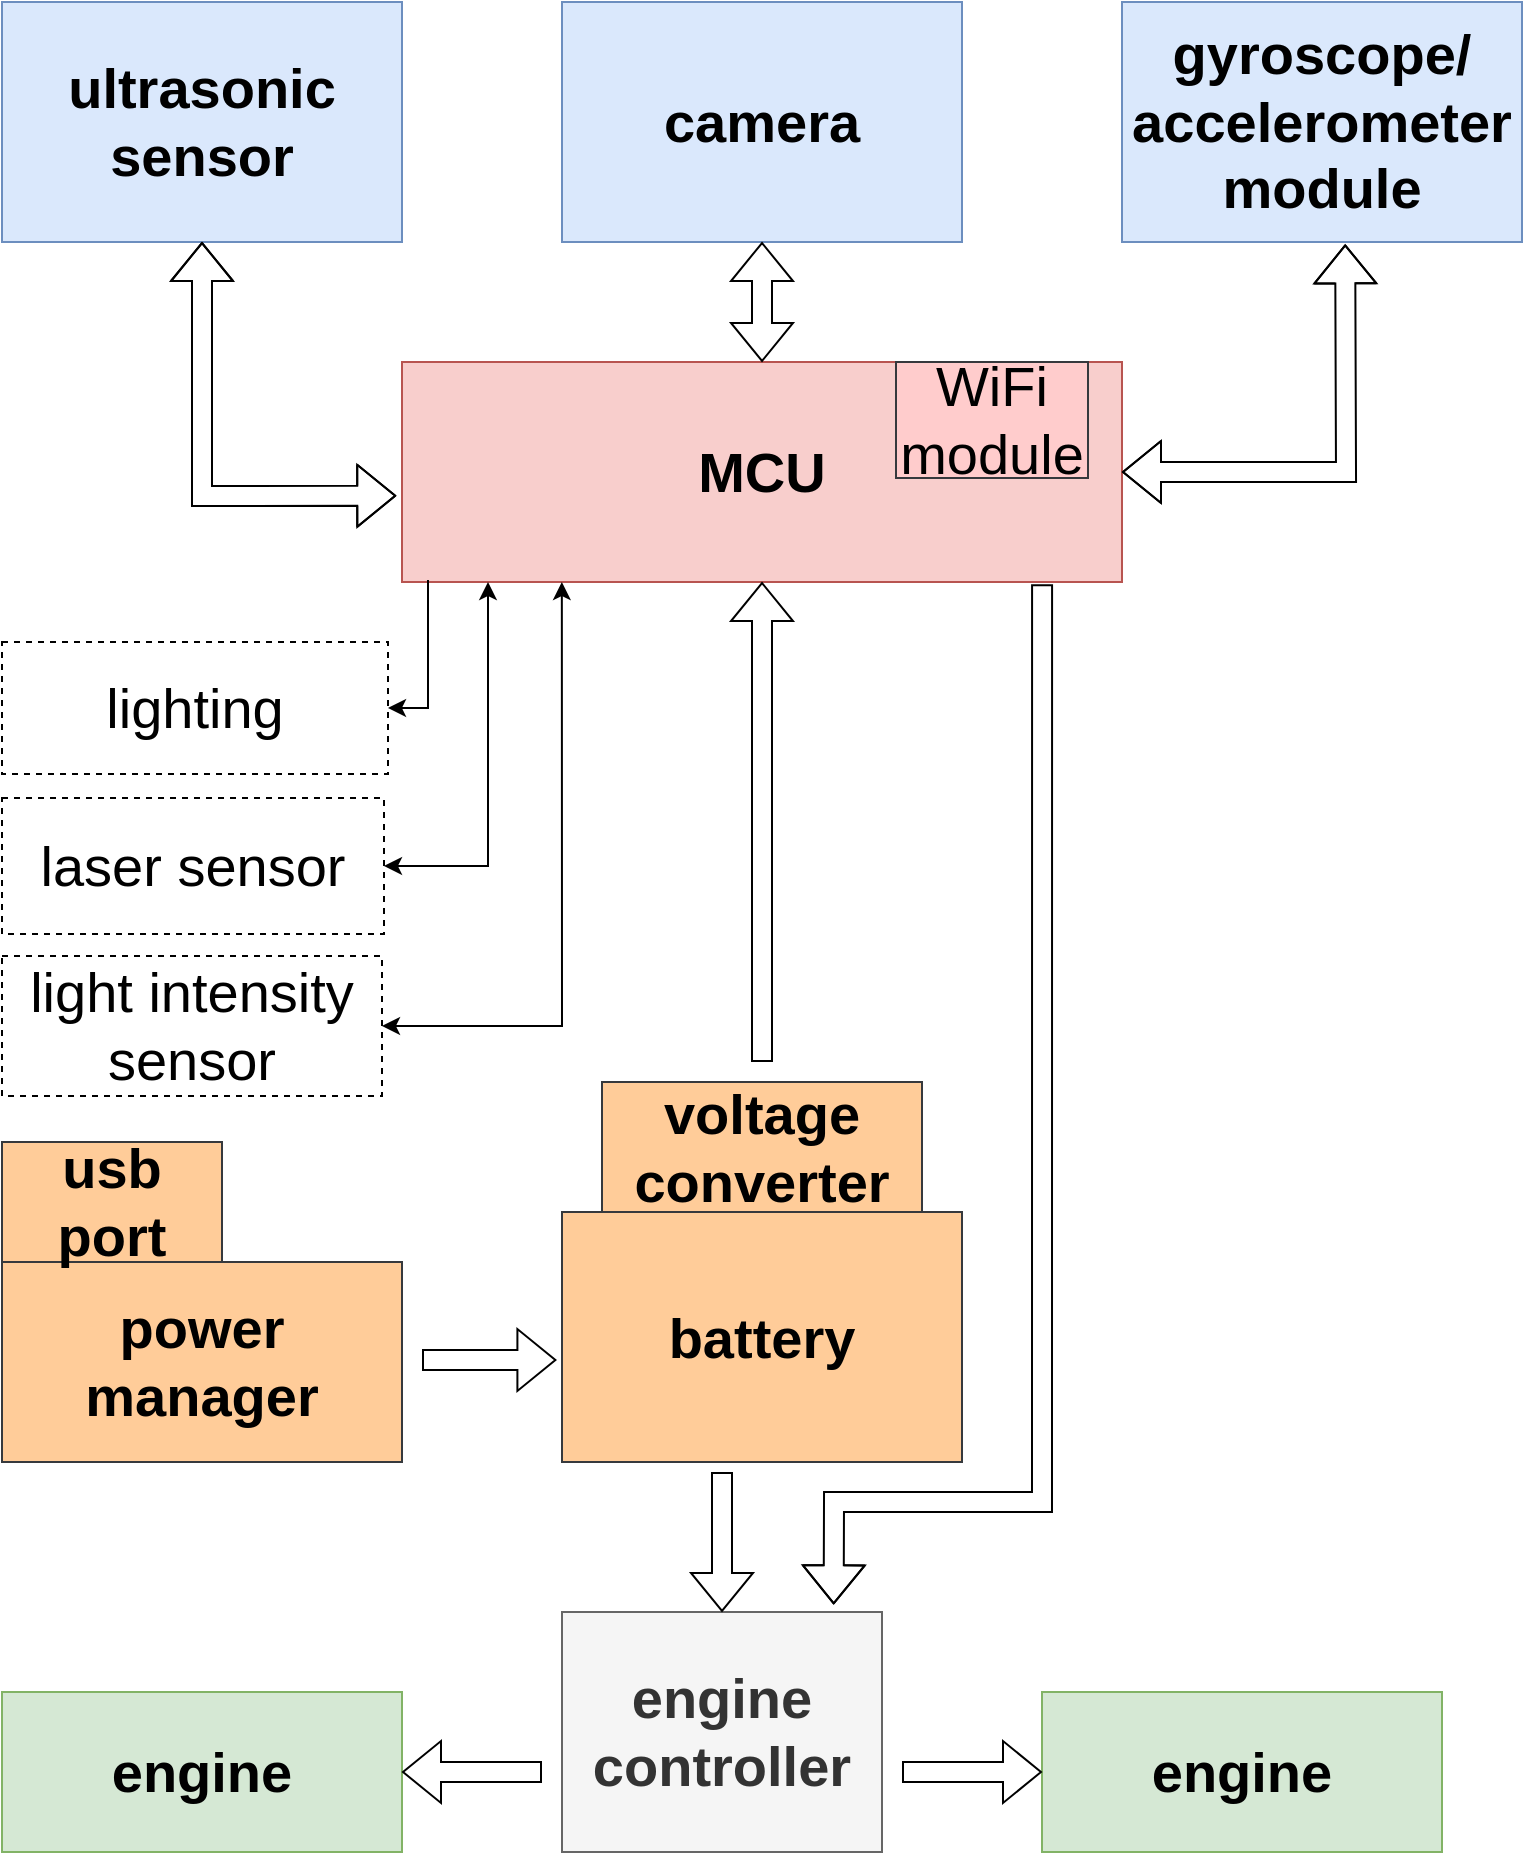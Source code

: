 <mxfile version="20.2.3" type="device"><diagram id="IMz69SLK2kaogaF4SCeo" name="Strona-1"><mxGraphModel dx="782" dy="585" grid="0" gridSize="10" guides="1" tooltips="1" connect="1" arrows="1" fold="1" page="1" pageScale="1" pageWidth="827" pageHeight="1169" background="none" math="0" shadow="0"><root><mxCell id="0"/><mxCell id="1" parent="0"/><mxCell id="QElrCCA6CswHDYeOLNxk-1" value="MCU" style="rounded=0;whiteSpace=wrap;html=1;fontStyle=1;fontSize=28;fillColor=#f8cecc;strokeColor=#b85450;" parent="1" vertex="1"><mxGeometry x="240" y="380" width="360" height="110" as="geometry"/></mxCell><mxCell id="QElrCCA6CswHDYeOLNxk-2" value="&lt;b&gt;camera&lt;/b&gt;" style="rounded=0;whiteSpace=wrap;html=1;fontSize=28;fillColor=#dae8fc;strokeColor=#6c8ebf;" parent="1" vertex="1"><mxGeometry x="320" y="200" width="200" height="120" as="geometry"/></mxCell><mxCell id="QElrCCA6CswHDYeOLNxk-7" value="&lt;b&gt;engine&lt;/b&gt;" style="rounded=0;whiteSpace=wrap;html=1;fontSize=28;fillColor=#d5e8d4;strokeColor=#82b366;" parent="1" vertex="1"><mxGeometry x="40" y="1045" width="200" height="80" as="geometry"/></mxCell><mxCell id="QElrCCA6CswHDYeOLNxk-8" value="&lt;b&gt;engine&lt;/b&gt;" style="rounded=0;whiteSpace=wrap;html=1;fontSize=28;fillColor=#d5e8d4;strokeColor=#82b366;" parent="1" vertex="1"><mxGeometry x="560" y="1045" width="200" height="80" as="geometry"/></mxCell><mxCell id="QElrCCA6CswHDYeOLNxk-9" value="&lt;span lang=&quot;en&quot; class=&quot;VIiyi&quot;&gt;&lt;b&gt;engine controller&lt;/b&gt;&lt;/span&gt;" style="rounded=0;whiteSpace=wrap;html=1;fontSize=28;fillColor=#f5f5f5;fontColor=#333333;strokeColor=#666666;" parent="1" vertex="1"><mxGeometry x="320" y="1005" width="160" height="120" as="geometry"/></mxCell><mxCell id="QElrCCA6CswHDYeOLNxk-10" value="&lt;span lang=&quot;en&quot; class=&quot;VIiyi&quot;&gt;&lt;b&gt;ultrasonic sensor&lt;/b&gt;&lt;/span&gt;" style="rounded=0;whiteSpace=wrap;html=1;fontSize=28;fillColor=#dae8fc;strokeColor=#6c8ebf;" parent="1" vertex="1"><mxGeometry x="40" y="200" width="200" height="120" as="geometry"/></mxCell><mxCell id="QElrCCA6CswHDYeOLNxk-11" value="&lt;span lang=&quot;en&quot; class=&quot;VIiyi&quot;&gt;&lt;b&gt;battery&lt;/b&gt;&lt;/span&gt;" style="rounded=0;whiteSpace=wrap;html=1;fontSize=28;fillColor=#ffcc99;strokeColor=#36393d;" parent="1" vertex="1"><mxGeometry x="320" y="805" width="200" height="125" as="geometry"/></mxCell><mxCell id="QElrCCA6CswHDYeOLNxk-12" value="&lt;span lang=&quot;en&quot; class=&quot;VIiyi&quot;&gt;&lt;b&gt;gyroscope/&lt;br&gt;&lt;/b&gt;&lt;/span&gt;&lt;span lang=&quot;en&quot; class=&quot;VIiyi&quot;&gt;&lt;b&gt;accelerometer&lt;br&gt;module&lt;/b&gt;&lt;br&gt;&lt;/span&gt;" style="rounded=0;whiteSpace=wrap;html=1;fontSize=28;fillColor=#dae8fc;strokeColor=#6c8ebf;" parent="1" vertex="1"><mxGeometry x="600" y="200" width="200" height="120" as="geometry"/></mxCell><mxCell id="QElrCCA6CswHDYeOLNxk-13" value="&lt;b&gt;power manager&lt;/b&gt;" style="rounded=0;whiteSpace=wrap;html=1;fontSize=28;fillColor=#ffcc99;strokeColor=#36393d;" parent="1" vertex="1"><mxGeometry x="40" y="830" width="200" height="100" as="geometry"/></mxCell><mxCell id="QElrCCA6CswHDYeOLNxk-14" value="&lt;b&gt;usb port&lt;/b&gt;" style="rounded=0;whiteSpace=wrap;html=1;fontSize=28;fillColor=#ffcc99;strokeColor=#36393d;" parent="1" vertex="1"><mxGeometry x="40" y="770" width="110" height="60" as="geometry"/></mxCell><mxCell id="QElrCCA6CswHDYeOLNxk-18" value="" style="shape=flexArrow;endArrow=classic;html=1;rounded=0;fontSize=28;entryX=-0.014;entryY=0.592;entryDx=0;entryDy=0;entryPerimeter=0;" parent="1" target="QElrCCA6CswHDYeOLNxk-11" edge="1"><mxGeometry width="50" height="50" relative="1" as="geometry"><mxPoint x="250" y="879" as="sourcePoint"/><mxPoint x="300" y="880" as="targetPoint"/></mxGeometry></mxCell><mxCell id="QElrCCA6CswHDYeOLNxk-19" value="" style="shape=flexArrow;endArrow=classic;html=1;rounded=0;fontSize=28;" parent="1" target="QElrCCA6CswHDYeOLNxk-9" edge="1"><mxGeometry width="50" height="50" relative="1" as="geometry"><mxPoint x="400" y="935" as="sourcePoint"/><mxPoint x="480" y="765" as="targetPoint"/></mxGeometry></mxCell><mxCell id="QElrCCA6CswHDYeOLNxk-20" value="" style="shape=flexArrow;endArrow=classic;html=1;rounded=0;fontSize=28;entryX=0;entryY=0.5;entryDx=0;entryDy=0;" parent="1" target="QElrCCA6CswHDYeOLNxk-8" edge="1"><mxGeometry width="50" height="50" relative="1" as="geometry"><mxPoint x="490" y="1085" as="sourcePoint"/><mxPoint x="480" y="765" as="targetPoint"/></mxGeometry></mxCell><mxCell id="QElrCCA6CswHDYeOLNxk-21" value="" style="shape=flexArrow;endArrow=classic;html=1;rounded=0;fontSize=28;entryX=1;entryY=0.5;entryDx=0;entryDy=0;" parent="1" target="QElrCCA6CswHDYeOLNxk-7" edge="1"><mxGeometry width="50" height="50" relative="1" as="geometry"><mxPoint x="310" y="1085" as="sourcePoint"/><mxPoint x="480" y="765" as="targetPoint"/></mxGeometry></mxCell><mxCell id="QElrCCA6CswHDYeOLNxk-23" value="" style="shape=flexArrow;endArrow=classic;html=1;rounded=0;fontSize=28;" parent="1" edge="1"><mxGeometry width="50" height="50" relative="1" as="geometry"><mxPoint x="420" y="730" as="sourcePoint"/><mxPoint x="420" y="490" as="targetPoint"/></mxGeometry></mxCell><mxCell id="QElrCCA6CswHDYeOLNxk-25" value="" style="shape=flexArrow;endArrow=classic;startArrow=classic;html=1;rounded=0;fontSize=28;exitX=0.5;exitY=0;exitDx=0;exitDy=0;entryX=0.5;entryY=1;entryDx=0;entryDy=0;" parent="1" source="QElrCCA6CswHDYeOLNxk-1" target="QElrCCA6CswHDYeOLNxk-2" edge="1"><mxGeometry width="100" height="100" relative="1" as="geometry"><mxPoint x="400" y="560" as="sourcePoint"/><mxPoint x="500" y="460" as="targetPoint"/></mxGeometry></mxCell><mxCell id="QElrCCA6CswHDYeOLNxk-26" value="" style="shape=flexArrow;endArrow=classic;startArrow=classic;html=1;rounded=0;fontSize=28;exitX=-0.008;exitY=0.608;exitDx=0;exitDy=0;exitPerimeter=0;entryX=0.5;entryY=1;entryDx=0;entryDy=0;" parent="1" source="QElrCCA6CswHDYeOLNxk-1" target="QElrCCA6CswHDYeOLNxk-10" edge="1"><mxGeometry width="100" height="100" relative="1" as="geometry"><mxPoint x="400" y="560" as="sourcePoint"/><mxPoint x="500" y="460" as="targetPoint"/><Array as="points"><mxPoint x="140" y="447"/></Array></mxGeometry></mxCell><mxCell id="QElrCCA6CswHDYeOLNxk-27" value="" style="shape=flexArrow;endArrow=classic;startArrow=classic;html=1;rounded=0;fontSize=28;exitX=1;exitY=0.5;exitDx=0;exitDy=0;entryX=0.558;entryY=1.01;entryDx=0;entryDy=0;entryPerimeter=0;" parent="1" source="QElrCCA6CswHDYeOLNxk-1" target="QElrCCA6CswHDYeOLNxk-12" edge="1"><mxGeometry width="100" height="100" relative="1" as="geometry"><mxPoint x="400" y="560" as="sourcePoint"/><mxPoint x="500" y="460" as="targetPoint"/><Array as="points"><mxPoint x="712" y="435"/></Array></mxGeometry></mxCell><mxCell id="QElrCCA6CswHDYeOLNxk-29" value="" style="shape=flexArrow;endArrow=classic;html=1;rounded=0;fontSize=28;exitX=0.889;exitY=1.01;exitDx=0;exitDy=0;exitPerimeter=0;entryX=0.849;entryY=-0.032;entryDx=0;entryDy=0;entryPerimeter=0;" parent="1" source="QElrCCA6CswHDYeOLNxk-1" target="QElrCCA6CswHDYeOLNxk-9" edge="1"><mxGeometry width="50" height="50" relative="1" as="geometry"><mxPoint x="427" y="537" as="sourcePoint"/><mxPoint x="457" y="798" as="targetPoint"/><Array as="points"><mxPoint x="560" y="950"/><mxPoint x="456" y="950"/></Array></mxGeometry></mxCell><mxCell id="QElrCCA6CswHDYeOLNxk-30" value="&lt;span lang=&quot;en&quot; class=&quot;VIiyi&quot;&gt;&lt;b&gt;voltage converter&lt;/b&gt;&lt;/span&gt;" style="rounded=0;whiteSpace=wrap;html=1;fontSize=28;fillColor=#ffcc99;strokeColor=#36393d;" parent="1" vertex="1"><mxGeometry x="340" y="740" width="160" height="65" as="geometry"/></mxCell><mxCell id="QElrCCA6CswHDYeOLNxk-31" value="&lt;span lang=&quot;en&quot; class=&quot;VIiyi&quot;&gt;lighting&lt;/span&gt;" style="rounded=0;whiteSpace=wrap;html=1;fontSize=28;dashed=1;" parent="1" vertex="1"><mxGeometry x="40" y="520" width="193" height="66" as="geometry"/></mxCell><mxCell id="QElrCCA6CswHDYeOLNxk-33" value="&lt;span lang=&quot;en&quot; class=&quot;VIiyi&quot;&gt;laser sensor&lt;/span&gt;" style="rounded=0;whiteSpace=wrap;html=1;dashed=1;fontSize=28;" parent="1" vertex="1"><mxGeometry x="40" y="598" width="191" height="68" as="geometry"/></mxCell><mxCell id="QElrCCA6CswHDYeOLNxk-34" value="&lt;span lang=&quot;en&quot; class=&quot;VIiyi&quot;&gt;light intensity sensor&lt;/span&gt;" style="rounded=0;whiteSpace=wrap;html=1;dashed=1;fontSize=28;" parent="1" vertex="1"><mxGeometry x="40" y="677" width="190" height="70" as="geometry"/></mxCell><mxCell id="QElrCCA6CswHDYeOLNxk-38" value="" style="endArrow=classic;html=1;rounded=0;fontSize=28;entryX=1;entryY=0.5;entryDx=0;entryDy=0;" parent="1" target="QElrCCA6CswHDYeOLNxk-31" edge="1"><mxGeometry width="50" height="50" relative="1" as="geometry"><mxPoint x="253" y="489" as="sourcePoint"/><mxPoint x="250" y="550" as="targetPoint"/><Array as="points"><mxPoint x="253" y="553"/></Array></mxGeometry></mxCell><mxCell id="QElrCCA6CswHDYeOLNxk-39" value="" style="endArrow=classic;startArrow=classic;html=1;rounded=0;fontSize=28;exitX=1;exitY=0.5;exitDx=0;exitDy=0;" parent="1" source="QElrCCA6CswHDYeOLNxk-33" edge="1"><mxGeometry width="50" height="50" relative="1" as="geometry"><mxPoint x="430" y="690" as="sourcePoint"/><mxPoint x="283" y="490" as="targetPoint"/><Array as="points"><mxPoint x="283" y="632"/><mxPoint x="283" y="608"/></Array></mxGeometry></mxCell><mxCell id="QElrCCA6CswHDYeOLNxk-40" value="" style="endArrow=classic;startArrow=classic;html=1;rounded=0;fontSize=28;exitX=1;exitY=0.5;exitDx=0;exitDy=0;entryX=0.222;entryY=1;entryDx=0;entryDy=0;entryPerimeter=0;" parent="1" source="QElrCCA6CswHDYeOLNxk-34" target="QElrCCA6CswHDYeOLNxk-1" edge="1"><mxGeometry width="50" height="50" relative="1" as="geometry"><mxPoint x="430" y="690" as="sourcePoint"/><mxPoint x="480" y="640" as="targetPoint"/><Array as="points"><mxPoint x="320" y="712"/></Array></mxGeometry></mxCell><mxCell id="QElrCCA6CswHDYeOLNxk-42" value="WiFi module" style="rounded=0;whiteSpace=wrap;html=1;fontSize=28;fillColor=#ffcccc;strokeColor=#36393d;" parent="1" vertex="1"><mxGeometry x="487" y="380" width="96" height="58" as="geometry"/></mxCell></root></mxGraphModel></diagram></mxfile>
